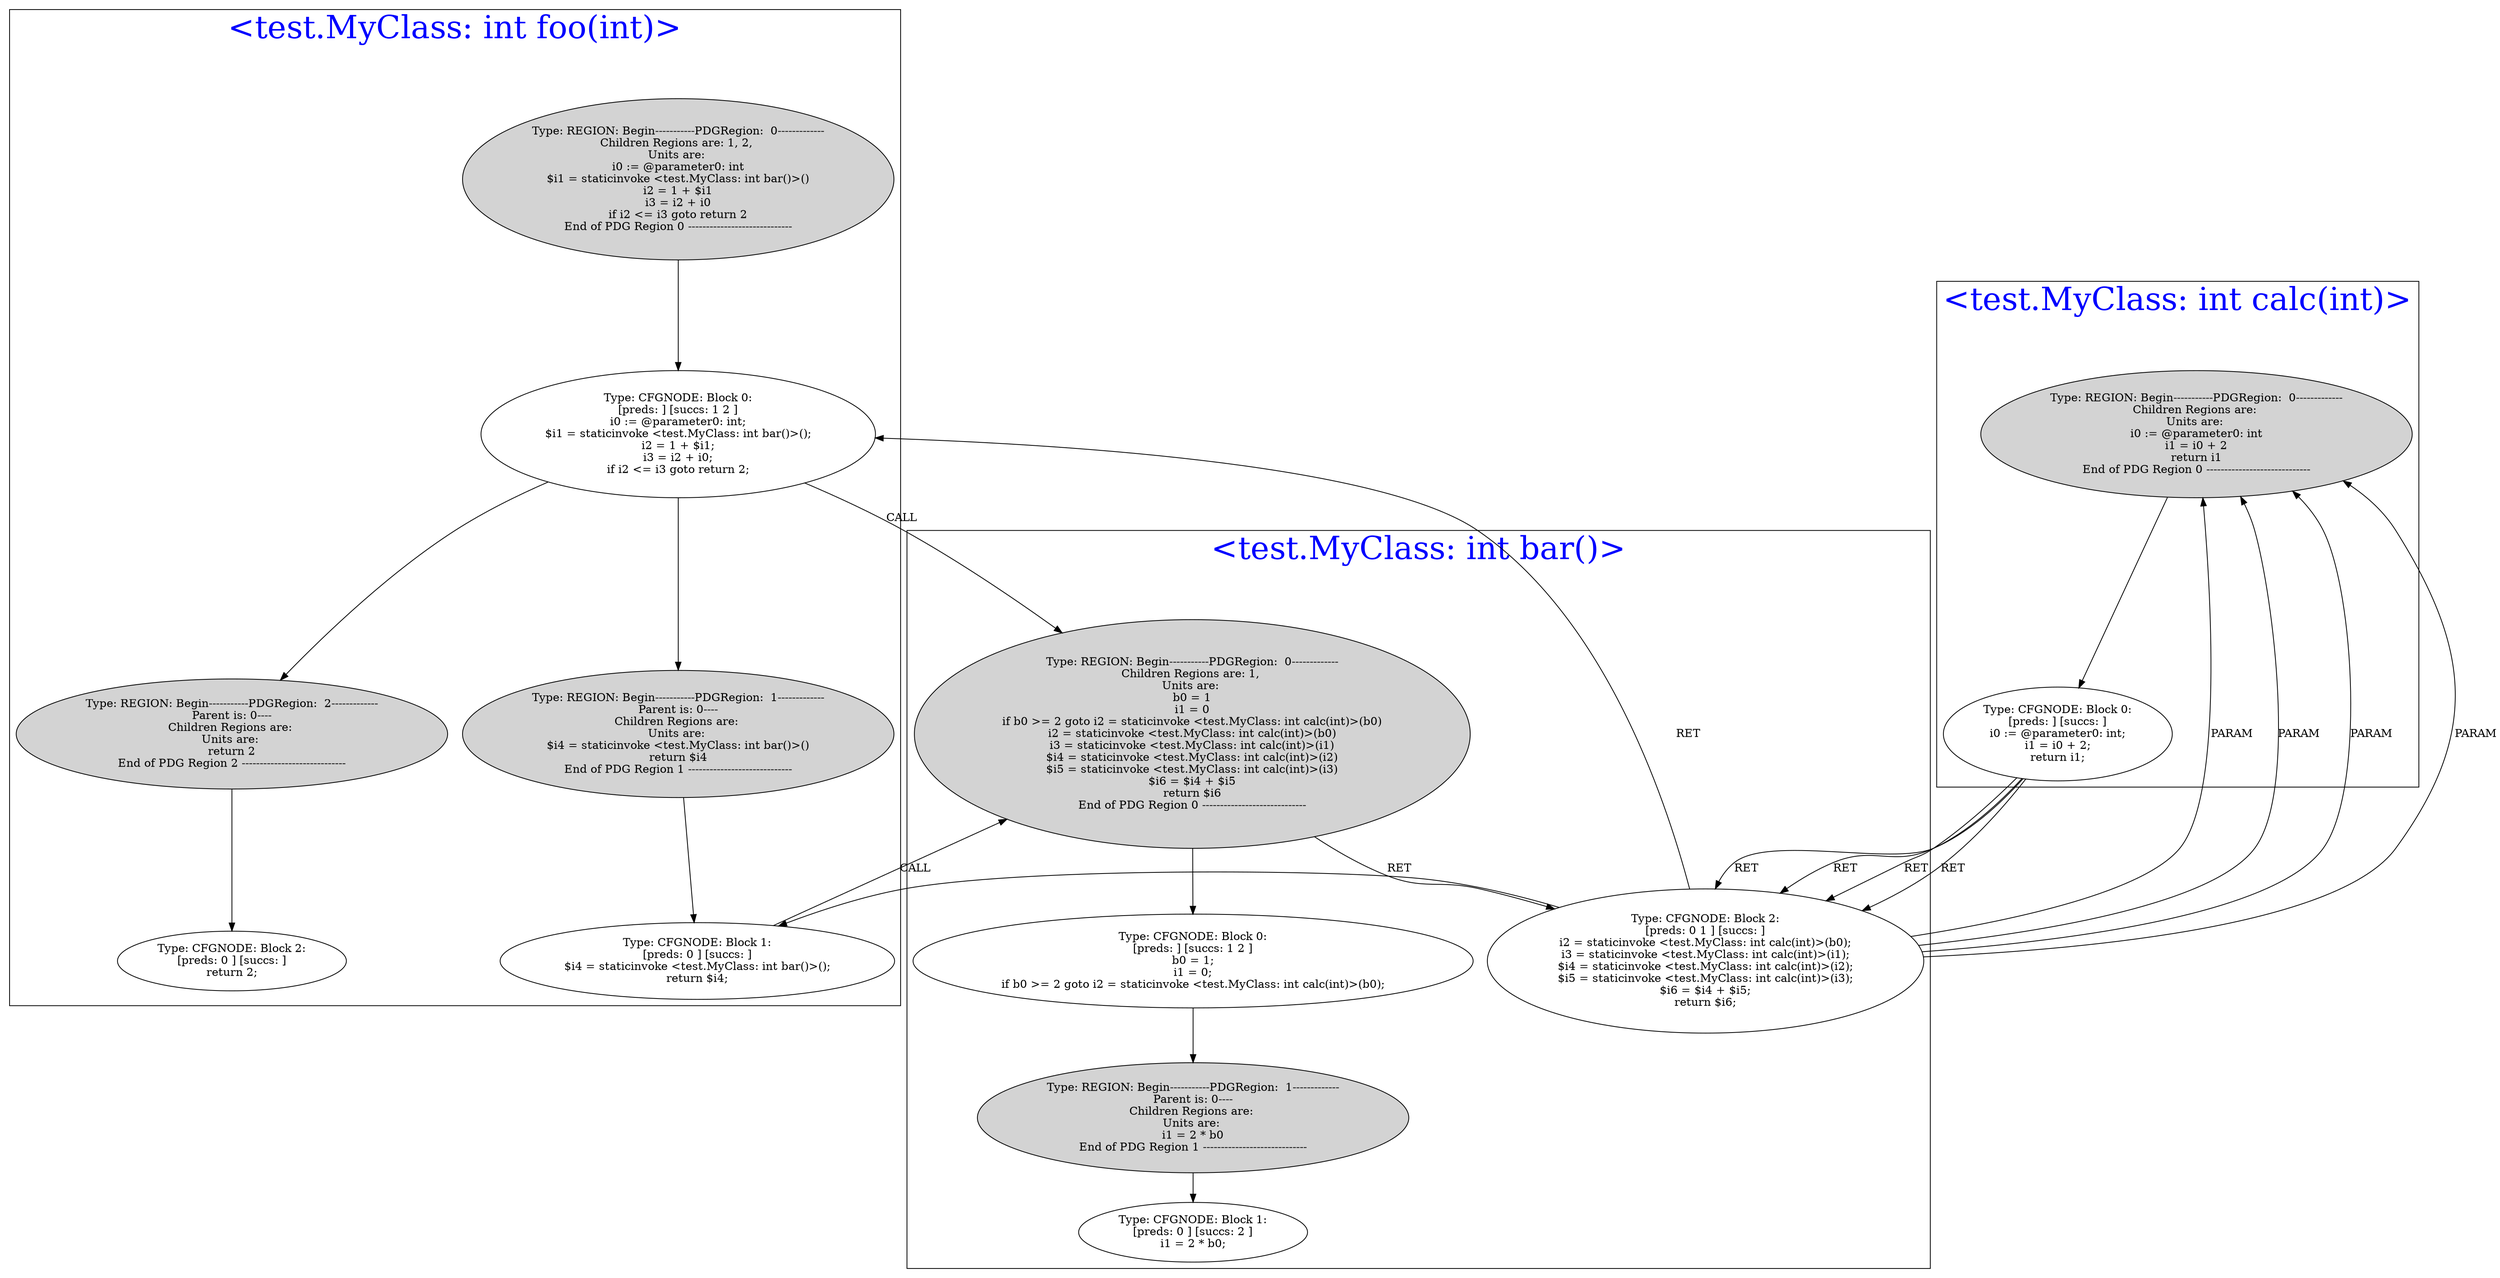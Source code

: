 digraph "System Dependence Graph" {
    subgraph "cluster_<test.MyClass: int foo(int)>" {
        label="<test.MyClass: int foo(int)>";
        fontsize=40;
        fontcolor=blue;
        "967741809" [label="Type: REGION: Begin-----------PDGRegion:  0-------------\nChildren Regions are: 1, 2, \nUnits are: \ni0 := @parameter0: int\n$i1 = staticinvoke <test.MyClass: int bar()>()\ni2 = 1 + $i1\ni3 = i2 + i0\nif i2 <= i3 goto return 2\nEnd of PDG Region 0 -----------------------------\n",style=filled,];
        "234473260" [label="Type: CFGNODE: Block 0:\n[preds: ] [succs: 1 2 ]\ni0 := @parameter0: int;\n$i1 = staticinvoke <test.MyClass: int bar()>();\ni2 = 1 + $i1;\ni3 = i2 + i0;\nif i2 <= i3 goto return 2;\n",];
        "967741809"->"234473260";
        "2145588569" [style=filled,label="Type: REGION: Begin-----------PDGRegion:  1-------------\nParent is: 0----\nChildren Regions are: \nUnits are: \n$i4 = staticinvoke <test.MyClass: int bar()>()\nreturn $i4\nEnd of PDG Region 1 -----------------------------\n",];
        "234473260"->"2145588569";
        "1356181503" [style=filled,label="Type: REGION: Begin-----------PDGRegion:  2-------------\nParent is: 0----\nChildren Regions are: \nUnits are: \nreturn 2\nEnd of PDG Region 2 -----------------------------\n",];
        "234473260"->"1356181503";
        "1136575952" [label="Type: CFGNODE: Block 1:\n[preds: 0 ] [succs: ]\n$i4 = staticinvoke <test.MyClass: int bar()>();\nreturn $i4;\n",];
        "2145588569"->"1136575952";
        "564985199" [label="Type: CFGNODE: Block 2:\n[preds: 0 ] [succs: ]\nreturn 2;\n",];
        "1356181503"->"564985199";
    }
    subgraph "cluster_<test.MyClass: int bar()>" {
        label="<test.MyClass: int bar()>";
        fontsize=40;
        fontcolor=blue;
        "617225781" [label="Type: REGION: Begin-----------PDGRegion:  0-------------\nChildren Regions are: 1, \nUnits are: \nb0 = 1\ni1 = 0\nif b0 >= 2 goto i2 = staticinvoke <test.MyClass: int calc(int)>(b0)\ni2 = staticinvoke <test.MyClass: int calc(int)>(b0)\ni3 = staticinvoke <test.MyClass: int calc(int)>(i1)\n$i4 = staticinvoke <test.MyClass: int calc(int)>(i2)\n$i5 = staticinvoke <test.MyClass: int calc(int)>(i3)\n$i6 = $i4 + $i5\nreturn $i6\nEnd of PDG Region 0 -----------------------------\n",style=filled,];
        "256809018" [label="Type: CFGNODE: Block 0:\n[preds: ] [succs: 1 2 ]\nb0 = 1;\ni1 = 0;\nif b0 >= 2 goto i2 = staticinvoke <test.MyClass: int calc(int)>(b0);\n",];
        "617225781"->"256809018";
        "1693248094" [label="Type: CFGNODE: Block 2:\n[preds: 0 1 ] [succs: ]\ni2 = staticinvoke <test.MyClass: int calc(int)>(b0);\ni3 = staticinvoke <test.MyClass: int calc(int)>(i1);\n$i4 = staticinvoke <test.MyClass: int calc(int)>(i2);\n$i5 = staticinvoke <test.MyClass: int calc(int)>(i3);\n$i6 = $i4 + $i5;\nreturn $i6;\n",];
        "617225781"->"1693248094";
        "435807252" [style=filled,label="Type: REGION: Begin-----------PDGRegion:  1-------------\nParent is: 0----\nChildren Regions are: \nUnits are: \ni1 = 2 * b0\nEnd of PDG Region 1 -----------------------------\n",];
        "256809018"->"435807252";
        "2114909461" [label="Type: CFGNODE: Block 1:\n[preds: 0 ] [succs: 2 ]\ni1 = 2 * b0;\n",];
        "435807252"->"2114909461";
    }
    subgraph "cluster_<test.MyClass: int calc(int)>" {
        label="<test.MyClass: int calc(int)>";
        fontsize=40;
        fontcolor=blue;
        "219230684" [label="Type: REGION: Begin-----------PDGRegion:  0-------------\nChildren Regions are: \nUnits are: \ni0 := @parameter0: int\ni1 = i0 + 2\nreturn i1\nEnd of PDG Region 0 -----------------------------\n",style=filled,];
        "572247323" [label="Type: CFGNODE: Block 0:\n[preds: ] [succs: ]\ni0 := @parameter0: int;\ni1 = i0 + 2;\nreturn i1;\n",];
        "219230684"->"572247323";
    }
    "1136575952"
    "617225781"
    "1136575952"->"617225781" [label="CALL",];
    "1693248094"
    "1693248094"->"1136575952" [label="RET",];
    "234473260"
    "234473260"->"617225781" [label="CALL",];
    "1693248094"->"234473260" [label="RET",];
    "219230684"
    "1693248094"->"219230684" [label="PARAM",];
    "572247323"
    "572247323"->"1693248094" [label="RET",];
    "1693248094"->"219230684" [label="PARAM",];
    "572247323"->"1693248094" [label="RET",];
    "1693248094"->"219230684" [label="PARAM",];
    "572247323"->"1693248094" [label="RET",];
    "1693248094"->"219230684" [label="PARAM",];
    "572247323"->"1693248094" [label="RET",];
}
